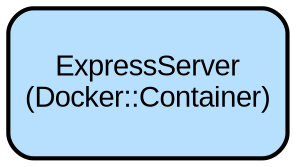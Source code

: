 digraph INFRA {
  node [ color = "black", fillcolor = "#E6E6E6", height =1, style = "filled,bold,rounded", fontname = "Arial" ];
  "ExpressServer" [ label = "ExpressServer
(Docker::Container)", shape =rectangle, fillcolor = "#B7E0FF" ];
}
